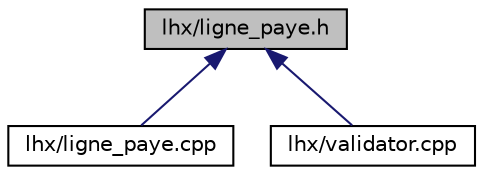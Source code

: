 digraph "lhx/ligne_paye.h"
{
 // INTERACTIVE_SVG=YES
  edge [fontname="Helvetica",fontsize="10",labelfontname="Helvetica",labelfontsize="10"];
  node [fontname="Helvetica",fontsize="10",shape=record];
  Node36 [label="lhx/ligne_paye.h",height=0.2,width=0.4,color="black", fillcolor="grey75", style="filled", fontcolor="black"];
  Node36 -> Node37 [dir="back",color="midnightblue",fontsize="10",style="solid",fontname="Helvetica"];
  Node37 [label="lhx/ligne_paye.cpp",height=0.2,width=0.4,color="black", fillcolor="white", style="filled",URL="$ligne__paye_8cpp.html",tooltip="Ce fichier contient le code relatif au traitement individuel des lignes de paye. "];
  Node36 -> Node38 [dir="back",color="midnightblue",fontsize="10",style="solid",fontname="Helvetica"];
  Node38 [label="lhx/validator.cpp",height=0.2,width=0.4,color="black", fillcolor="white", style="filled",URL="$validator_8cpp.html",tooltip="Ce fichier contient le code relatif au décoidage de la partie \"bulletins de paye\" (variables communes..."];
}
